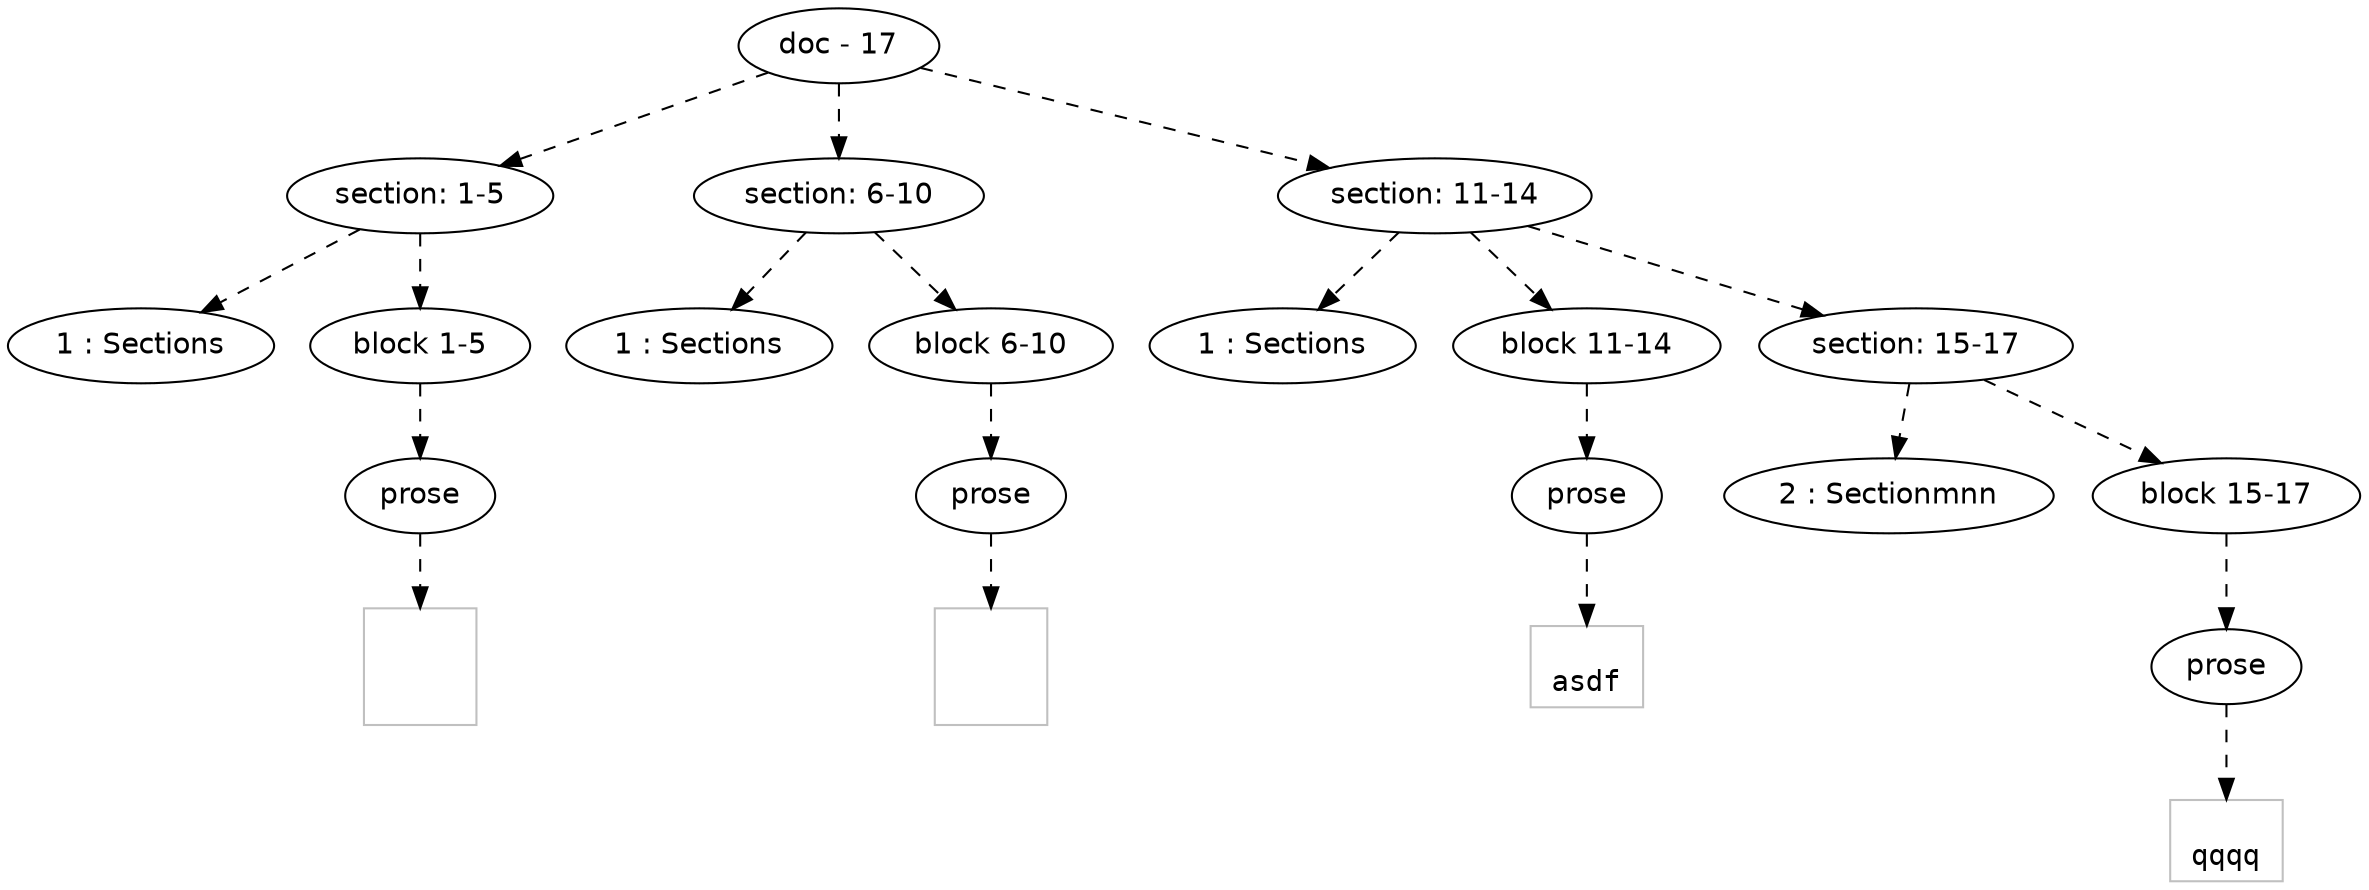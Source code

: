digraph hierarchy {

node [fontname=Helvetica]
edge [style=dashed]

doc_0 [label="doc - 17"]


doc_0 -> { section_1 section_2 section_3}
{rank=same; section_1 section_2 section_3}

section_1 [label="section: 1-5"]

section_2 [label="section: 6-10"]

section_3 [label="section: 11-14"]


section_1 -> { header_4 block_5}
{rank=same; header_4 block_5}

header_4 [label="1 : Sections"]

block_5 [label="block 1-5"]


block_5 -> { prose_6}
{rank=same; prose_6}

prose_6 [label="prose"]


prose_6 -> leaf_7
leaf_7  [color=Gray,shape=rectangle,fontname=Inconsolata,label="


"]
section_2 -> { header_8 block_9}
{rank=same; header_8 block_9}

header_8 [label="1 : Sections"]

block_9 [label="block 6-10"]


block_9 -> { prose_10}
{rank=same; prose_10}

prose_10 [label="prose"]


prose_10 -> leaf_11
leaf_11  [color=Gray,shape=rectangle,fontname=Inconsolata,label="


"]
section_3 -> { header_12 block_13 section_14}
{rank=same; header_12 block_13 section_14}

header_12 [label="1 : Sections"]

block_13 [label="block 11-14"]

section_14 [label="section: 15-17"]


block_13 -> { prose_15}
{rank=same; prose_15}

prose_15 [label="prose"]


prose_15 -> leaf_16
leaf_16  [color=Gray,shape=rectangle,fontname=Inconsolata,label="
asdf
"]
section_14 -> { header_17 block_18}
{rank=same; header_17 block_18}

header_17 [label="2 : Sectionmnn"]

block_18 [label="block 15-17"]


block_18 -> { prose_19}
{rank=same; prose_19}

prose_19 [label="prose"]


prose_19 -> leaf_20
leaf_20  [color=Gray,shape=rectangle,fontname=Inconsolata,label="
qqqq"]

}
